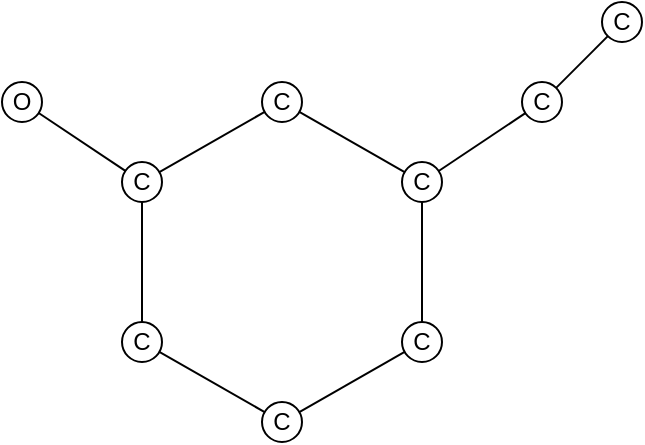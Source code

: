 <mxfile version="14.0.4" type="device"><diagram id="DEln5XMiPWNfEqgV5GOq" name="Page-1"><mxGraphModel dx="1673" dy="771" grid="1" gridSize="10" guides="1" tooltips="1" connect="1" arrows="1" fold="1" page="1" pageScale="1" pageWidth="827" pageHeight="1169" math="0" shadow="0"><root><mxCell id="0"/><mxCell id="1" parent="0"/><mxCell id="JTN56HKxYnpn-Y0ntWie-1" value="C" style="ellipse;whiteSpace=wrap;html=1;aspect=fixed;" vertex="1" parent="1"><mxGeometry x="350" y="240" width="20" height="20" as="geometry"/></mxCell><mxCell id="JTN56HKxYnpn-Y0ntWie-2" value="C" style="ellipse;whiteSpace=wrap;html=1;aspect=fixed;" vertex="1" parent="1"><mxGeometry x="480" y="240" width="20" height="20" as="geometry"/></mxCell><mxCell id="JTN56HKxYnpn-Y0ntWie-3" value="C" style="ellipse;whiteSpace=wrap;html=1;aspect=fixed;" vertex="1" parent="1"><mxGeometry x="420" y="280" width="20" height="20" as="geometry"/></mxCell><mxCell id="JTN56HKxYnpn-Y0ntWie-4" value="C" style="ellipse;whiteSpace=wrap;html=1;aspect=fixed;" vertex="1" parent="1"><mxGeometry x="420" y="360" width="20" height="20" as="geometry"/></mxCell><mxCell id="JTN56HKxYnpn-Y0ntWie-5" value="C" style="ellipse;whiteSpace=wrap;html=1;aspect=fixed;" vertex="1" parent="1"><mxGeometry x="280" y="360" width="20" height="20" as="geometry"/></mxCell><mxCell id="JTN56HKxYnpn-Y0ntWie-6" value="C" style="ellipse;whiteSpace=wrap;html=1;aspect=fixed;" vertex="1" parent="1"><mxGeometry x="350" y="400" width="20" height="20" as="geometry"/></mxCell><mxCell id="JTN56HKxYnpn-Y0ntWie-7" value="C" style="ellipse;whiteSpace=wrap;html=1;aspect=fixed;" vertex="1" parent="1"><mxGeometry x="280" y="280" width="20" height="20" as="geometry"/></mxCell><mxCell id="JTN56HKxYnpn-Y0ntWie-9" value="O" style="ellipse;whiteSpace=wrap;html=1;aspect=fixed;" vertex="1" parent="1"><mxGeometry x="220" y="240" width="20" height="20" as="geometry"/></mxCell><mxCell id="JTN56HKxYnpn-Y0ntWie-15" value="C" style="ellipse;whiteSpace=wrap;html=1;aspect=fixed;" vertex="1" parent="1"><mxGeometry x="520" y="200" width="20" height="20" as="geometry"/></mxCell><mxCell id="JTN56HKxYnpn-Y0ntWie-16" value="" style="endArrow=none;html=1;" edge="1" parent="1" source="JTN56HKxYnpn-Y0ntWie-9" target="JTN56HKxYnpn-Y0ntWie-7"><mxGeometry width="50" height="50" relative="1" as="geometry"><mxPoint x="540" y="490" as="sourcePoint"/><mxPoint x="590" y="440" as="targetPoint"/></mxGeometry></mxCell><mxCell id="JTN56HKxYnpn-Y0ntWie-18" value="" style="endArrow=none;html=1;" edge="1" parent="1" source="JTN56HKxYnpn-Y0ntWie-5" target="JTN56HKxYnpn-Y0ntWie-6"><mxGeometry width="50" height="50" relative="1" as="geometry"><mxPoint x="540" y="470" as="sourcePoint"/><mxPoint x="590" y="420" as="targetPoint"/></mxGeometry></mxCell><mxCell id="JTN56HKxYnpn-Y0ntWie-19" value="" style="endArrow=none;html=1;" edge="1" parent="1" source="JTN56HKxYnpn-Y0ntWie-5" target="JTN56HKxYnpn-Y0ntWie-7"><mxGeometry width="50" height="50" relative="1" as="geometry"><mxPoint x="550" y="500" as="sourcePoint"/><mxPoint x="600" y="450" as="targetPoint"/></mxGeometry></mxCell><mxCell id="JTN56HKxYnpn-Y0ntWie-20" value="" style="endArrow=none;html=1;" edge="1" parent="1" source="JTN56HKxYnpn-Y0ntWie-6" target="JTN56HKxYnpn-Y0ntWie-4"><mxGeometry width="50" height="50" relative="1" as="geometry"><mxPoint x="560" y="490" as="sourcePoint"/><mxPoint x="610" y="440" as="targetPoint"/></mxGeometry></mxCell><mxCell id="JTN56HKxYnpn-Y0ntWie-21" value="" style="endArrow=none;html=1;" edge="1" parent="1" source="JTN56HKxYnpn-Y0ntWie-4" target="JTN56HKxYnpn-Y0ntWie-3"><mxGeometry width="50" height="50" relative="1" as="geometry"><mxPoint x="570" y="520" as="sourcePoint"/><mxPoint x="620" y="470" as="targetPoint"/></mxGeometry></mxCell><mxCell id="JTN56HKxYnpn-Y0ntWie-22" value="" style="endArrow=none;html=1;" edge="1" parent="1" source="JTN56HKxYnpn-Y0ntWie-1" target="JTN56HKxYnpn-Y0ntWie-3"><mxGeometry width="50" height="50" relative="1" as="geometry"><mxPoint x="580" y="530" as="sourcePoint"/><mxPoint x="630" y="480" as="targetPoint"/></mxGeometry></mxCell><mxCell id="JTN56HKxYnpn-Y0ntWie-23" value="" style="endArrow=none;html=1;" edge="1" parent="1" source="JTN56HKxYnpn-Y0ntWie-7" target="JTN56HKxYnpn-Y0ntWie-1"><mxGeometry width="50" height="50" relative="1" as="geometry"><mxPoint x="590" y="540" as="sourcePoint"/><mxPoint x="640" y="490" as="targetPoint"/></mxGeometry></mxCell><mxCell id="JTN56HKxYnpn-Y0ntWie-24" value="" style="endArrow=none;html=1;" edge="1" parent="1" source="JTN56HKxYnpn-Y0ntWie-3" target="JTN56HKxYnpn-Y0ntWie-2"><mxGeometry width="50" height="50" relative="1" as="geometry"><mxPoint x="600" y="550" as="sourcePoint"/><mxPoint x="650" y="500" as="targetPoint"/></mxGeometry></mxCell><mxCell id="JTN56HKxYnpn-Y0ntWie-26" value="" style="endArrow=none;html=1;" edge="1" parent="1" source="JTN56HKxYnpn-Y0ntWie-15" target="JTN56HKxYnpn-Y0ntWie-2"><mxGeometry width="50" height="50" relative="1" as="geometry"><mxPoint x="620" y="570" as="sourcePoint"/><mxPoint x="670" y="520" as="targetPoint"/></mxGeometry></mxCell></root></mxGraphModel></diagram></mxfile>